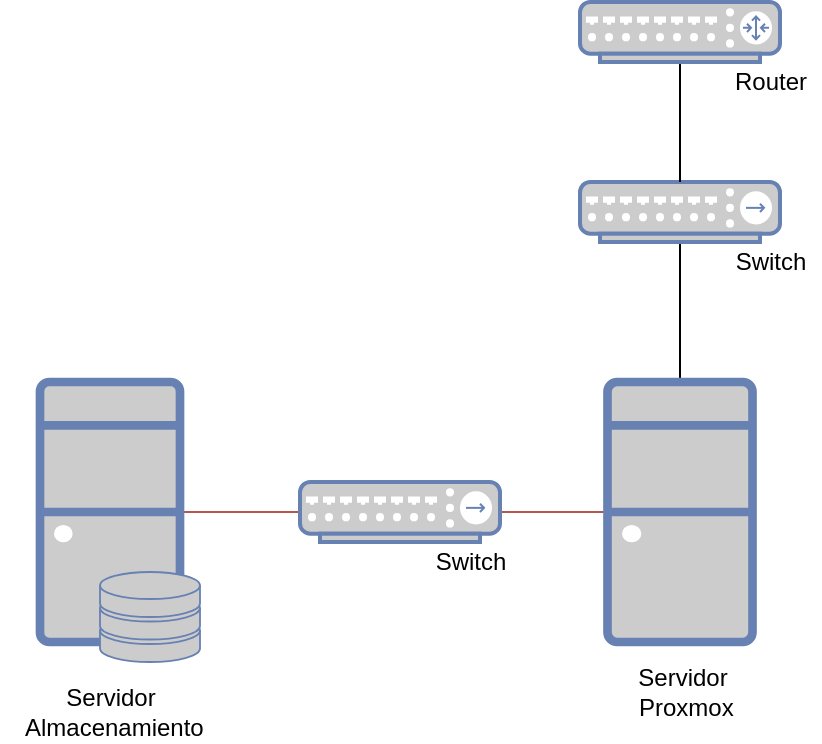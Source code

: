 <mxfile version="16.0.0"><diagram id="k4pNC1rw3EwO7Iqltvwy" name="Page-1"><mxGraphModel dx="2249" dy="730" grid="1" gridSize="10" guides="1" tooltips="1" connect="1" arrows="1" fold="1" page="1" pageScale="1" pageWidth="827" pageHeight="1169" math="0" shadow="0"><root><mxCell id="0"/><mxCell id="1" parent="0"/><mxCell id="_etOdeRrxOBRMlxFL1JE-17" value="" style="edgeStyle=none;rounded=0;orthogonalLoop=1;jettySize=auto;html=1;endArrow=none;endFill=0;fillColor=#f8cecc;strokeColor=#b85450;" edge="1" parent="1" source="_etOdeRrxOBRMlxFL1JE-11" target="_etOdeRrxOBRMlxFL1JE-12"><mxGeometry relative="1" as="geometry"/></mxCell><mxCell id="_etOdeRrxOBRMlxFL1JE-11" value="" style="fontColor=#0066CC;verticalAlign=top;verticalLabelPosition=bottom;labelPosition=center;align=center;html=1;outlineConnect=0;fillColor=#CCCCCC;strokeColor=#6881B3;gradientColor=none;gradientDirection=north;strokeWidth=2;shape=mxgraph.networks.desktop_pc;" vertex="1" parent="1"><mxGeometry x="10" y="310" width="70" height="130" as="geometry"/></mxCell><mxCell id="_etOdeRrxOBRMlxFL1JE-14" value="" style="edgeStyle=none;rounded=0;orthogonalLoop=1;jettySize=auto;html=1;endArrow=none;endFill=0;" edge="1" parent="1" source="_etOdeRrxOBRMlxFL1JE-7" target="_etOdeRrxOBRMlxFL1JE-9"><mxGeometry relative="1" as="geometry"/></mxCell><mxCell id="_etOdeRrxOBRMlxFL1JE-7" value="" style="fontColor=#0066CC;verticalAlign=top;verticalLabelPosition=bottom;labelPosition=center;align=center;html=1;outlineConnect=0;fillColor=#CCCCCC;strokeColor=#6881B3;gradientColor=none;gradientDirection=north;strokeWidth=2;shape=mxgraph.networks.hub;" vertex="1" parent="1"><mxGeometry x="280" y="210" width="100" height="30" as="geometry"/></mxCell><mxCell id="_etOdeRrxOBRMlxFL1JE-13" value="" style="edgeStyle=none;rounded=0;orthogonalLoop=1;jettySize=auto;html=1;endArrow=none;endFill=0;" edge="1" parent="1" source="_etOdeRrxOBRMlxFL1JE-8" target="_etOdeRrxOBRMlxFL1JE-7"><mxGeometry relative="1" as="geometry"/></mxCell><mxCell id="_etOdeRrxOBRMlxFL1JE-8" value="" style="fontColor=#0066CC;verticalAlign=top;verticalLabelPosition=bottom;labelPosition=center;align=center;html=1;outlineConnect=0;fillColor=#CCCCCC;strokeColor=#6881B3;gradientColor=none;gradientDirection=north;strokeWidth=2;shape=mxgraph.networks.router;" vertex="1" parent="1"><mxGeometry x="280" y="120" width="100" height="30" as="geometry"/></mxCell><mxCell id="_etOdeRrxOBRMlxFL1JE-15" value="" style="edgeStyle=none;rounded=0;orthogonalLoop=1;jettySize=auto;html=1;endArrow=none;endFill=0;fillColor=#f8cecc;strokeColor=#b85450;" edge="1" parent="1" source="_etOdeRrxOBRMlxFL1JE-9" target="_etOdeRrxOBRMlxFL1JE-12"><mxGeometry relative="1" as="geometry"/></mxCell><mxCell id="_etOdeRrxOBRMlxFL1JE-9" value="" style="fontColor=#0066CC;verticalAlign=top;verticalLabelPosition=bottom;labelPosition=center;align=center;html=1;outlineConnect=0;fillColor=#CCCCCC;strokeColor=#6881B3;gradientColor=none;gradientDirection=north;strokeWidth=2;shape=mxgraph.networks.desktop_pc;" vertex="1" parent="1"><mxGeometry x="293.75" y="310" width="72.5" height="130" as="geometry"/></mxCell><mxCell id="_etOdeRrxOBRMlxFL1JE-10" value="" style="fontColor=#0066CC;verticalAlign=top;verticalLabelPosition=bottom;labelPosition=center;align=center;html=1;outlineConnect=0;fillColor=#CCCCCC;strokeColor=#6881B3;gradientColor=none;gradientDirection=north;strokeWidth=2;shape=mxgraph.networks.storage;" vertex="1" parent="1"><mxGeometry x="40" y="405" width="50" height="45" as="geometry"/></mxCell><mxCell id="_etOdeRrxOBRMlxFL1JE-12" value="" style="fontColor=#0066CC;verticalAlign=top;verticalLabelPosition=bottom;labelPosition=center;align=center;html=1;outlineConnect=0;fillColor=#CCCCCC;strokeColor=#6881B3;gradientColor=none;gradientDirection=north;strokeWidth=2;shape=mxgraph.networks.hub;" vertex="1" parent="1"><mxGeometry x="140" y="360" width="100" height="30" as="geometry"/></mxCell><mxCell id="_etOdeRrxOBRMlxFL1JE-18" value="&lt;div&gt;Servidor&lt;/div&gt;&lt;div&gt;&amp;nbsp;Proxmox&lt;/div&gt;" style="text;html=1;resizable=0;autosize=1;align=center;verticalAlign=middle;points=[];fillColor=none;strokeColor=none;rounded=0;" vertex="1" parent="1"><mxGeometry x="296.25" y="450" width="70" height="30" as="geometry"/></mxCell><mxCell id="_etOdeRrxOBRMlxFL1JE-19" value="Switch" style="text;html=1;resizable=0;autosize=1;align=center;verticalAlign=middle;points=[];fillColor=none;strokeColor=none;rounded=0;" vertex="1" parent="1"><mxGeometry x="350" y="240" width="50" height="20" as="geometry"/></mxCell><mxCell id="_etOdeRrxOBRMlxFL1JE-20" value="Switch" style="text;html=1;resizable=0;autosize=1;align=center;verticalAlign=middle;points=[];fillColor=none;strokeColor=none;rounded=0;" vertex="1" parent="1"><mxGeometry x="200" y="390" width="50" height="20" as="geometry"/></mxCell><mxCell id="_etOdeRrxOBRMlxFL1JE-21" value="Router" style="text;html=1;resizable=0;autosize=1;align=center;verticalAlign=middle;points=[];fillColor=none;strokeColor=none;rounded=0;" vertex="1" parent="1"><mxGeometry x="350" y="150" width="50" height="20" as="geometry"/></mxCell><mxCell id="_etOdeRrxOBRMlxFL1JE-22" value="&lt;div&gt;Servidor&lt;/div&gt;&lt;div&gt;&amp;nbsp;Almacenamiento&lt;/div&gt;" style="text;html=1;resizable=0;autosize=1;align=center;verticalAlign=middle;points=[];fillColor=none;strokeColor=none;rounded=0;" vertex="1" parent="1"><mxGeometry x="-10" y="460" width="110" height="30" as="geometry"/></mxCell></root></mxGraphModel></diagram></mxfile>